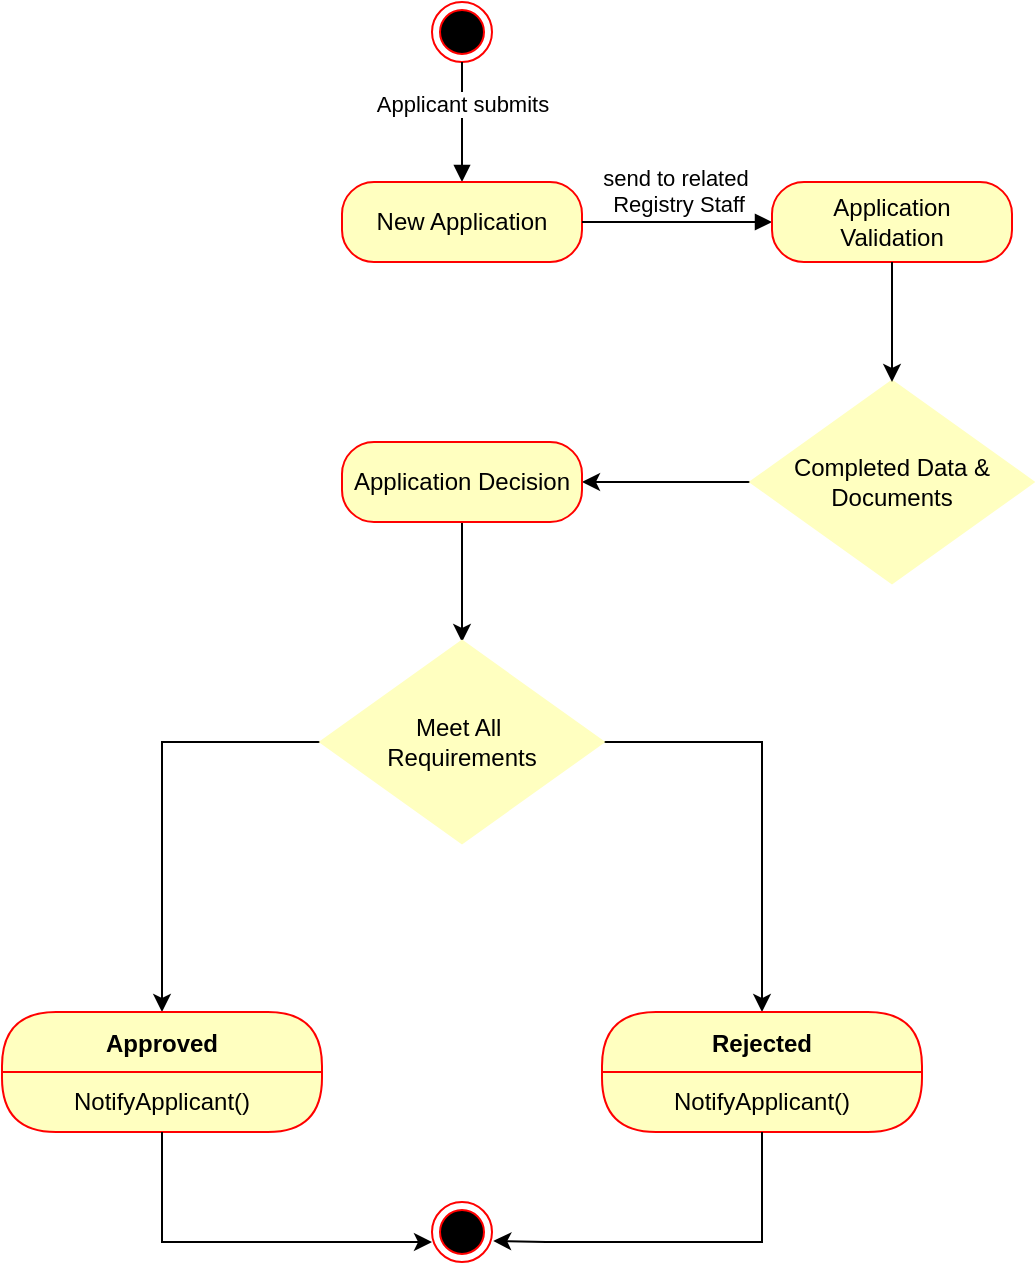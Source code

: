 <mxfile version="24.7.16">
  <diagram name="Page-1" id="bEX4h_K71wkaQyJwmbms">
    <mxGraphModel dx="1866" dy="566" grid="1" gridSize="10" guides="1" tooltips="1" connect="1" arrows="1" fold="1" page="1" pageScale="1" pageWidth="827" pageHeight="1169" math="0" shadow="0">
      <root>
        <mxCell id="0" />
        <mxCell id="1" parent="0" />
        <mxCell id="BYFe8m7S0VlNQ-2gdVnh-1" value="" style="ellipse;html=1;shape=endState;fillColor=#000000;strokeColor=#ff0000;" vertex="1" parent="1">
          <mxGeometry x="110" y="80" width="30" height="30" as="geometry" />
        </mxCell>
        <mxCell id="BYFe8m7S0VlNQ-2gdVnh-2" value="Applicant submits" style="html=1;verticalAlign=bottom;endArrow=block;curved=0;rounded=0;exitX=0.5;exitY=1;exitDx=0;exitDy=0;entryX=0.5;entryY=0;entryDx=0;entryDy=0;" edge="1" parent="1" source="BYFe8m7S0VlNQ-2gdVnh-1" target="BYFe8m7S0VlNQ-2gdVnh-3">
          <mxGeometry width="80" relative="1" as="geometry">
            <mxPoint x="370" y="360" as="sourcePoint" />
            <mxPoint x="125" y="160" as="targetPoint" />
          </mxGeometry>
        </mxCell>
        <mxCell id="BYFe8m7S0VlNQ-2gdVnh-3" value="New Application" style="rounded=1;whiteSpace=wrap;html=1;arcSize=40;fontColor=#000000;fillColor=#ffffc0;strokeColor=#ff0000;" vertex="1" parent="1">
          <mxGeometry x="65" y="170" width="120" height="40" as="geometry" />
        </mxCell>
        <mxCell id="BYFe8m7S0VlNQ-2gdVnh-5" value="send to related&amp;nbsp;&lt;div&gt;Registry Staff&lt;/div&gt;" style="html=1;verticalAlign=bottom;endArrow=block;curved=0;rounded=0;exitX=1;exitY=0.5;exitDx=0;exitDy=0;" edge="1" parent="1" source="BYFe8m7S0VlNQ-2gdVnh-3" target="BYFe8m7S0VlNQ-2gdVnh-6">
          <mxGeometry width="80" relative="1" as="geometry">
            <mxPoint x="230" y="190" as="sourcePoint" />
            <mxPoint x="280" y="190" as="targetPoint" />
          </mxGeometry>
        </mxCell>
        <mxCell id="BYFe8m7S0VlNQ-2gdVnh-6" value="Application&lt;div&gt;Validation&lt;/div&gt;" style="rounded=1;whiteSpace=wrap;html=1;arcSize=40;fontColor=#000000;fillColor=#FFFFC0;strokeColor=#ff0000;" vertex="1" parent="1">
          <mxGeometry x="280" y="170" width="120" height="40" as="geometry" />
        </mxCell>
        <mxCell id="BYFe8m7S0VlNQ-2gdVnh-11" style="edgeStyle=orthogonalEdgeStyle;rounded=0;orthogonalLoop=1;jettySize=auto;html=1;exitX=0;exitY=0.5;exitDx=0;exitDy=0;exitPerimeter=0;entryX=1;entryY=0.5;entryDx=0;entryDy=0;" edge="1" parent="1" source="BYFe8m7S0VlNQ-2gdVnh-7" target="BYFe8m7S0VlNQ-2gdVnh-8">
          <mxGeometry relative="1" as="geometry" />
        </mxCell>
        <mxCell id="BYFe8m7S0VlNQ-2gdVnh-7" value="Completed Data &amp;amp; Documents" style="strokeWidth=2;html=1;shape=mxgraph.flowchart.decision;whiteSpace=wrap;fillColor=#FFFFC0;strokeColor=#FFFFC0;" vertex="1" parent="1">
          <mxGeometry x="270" y="270" width="140" height="100" as="geometry" />
        </mxCell>
        <mxCell id="BYFe8m7S0VlNQ-2gdVnh-30" style="edgeStyle=orthogonalEdgeStyle;rounded=0;orthogonalLoop=1;jettySize=auto;html=1;exitX=0.5;exitY=1;exitDx=0;exitDy=0;" edge="1" parent="1" source="BYFe8m7S0VlNQ-2gdVnh-8" target="BYFe8m7S0VlNQ-2gdVnh-12">
          <mxGeometry relative="1" as="geometry" />
        </mxCell>
        <mxCell id="BYFe8m7S0VlNQ-2gdVnh-8" value="Application Decision" style="rounded=1;whiteSpace=wrap;html=1;arcSize=40;fontColor=#000000;fillColor=#ffffc0;strokeColor=#ff0000;" vertex="1" parent="1">
          <mxGeometry x="65" y="300" width="120" height="40" as="geometry" />
        </mxCell>
        <mxCell id="BYFe8m7S0VlNQ-2gdVnh-10" style="edgeStyle=orthogonalEdgeStyle;rounded=0;orthogonalLoop=1;jettySize=auto;html=1;exitX=0.5;exitY=1;exitDx=0;exitDy=0;entryX=0.5;entryY=0;entryDx=0;entryDy=0;entryPerimeter=0;" edge="1" parent="1" source="BYFe8m7S0VlNQ-2gdVnh-6" target="BYFe8m7S0VlNQ-2gdVnh-7">
          <mxGeometry relative="1" as="geometry" />
        </mxCell>
        <mxCell id="BYFe8m7S0VlNQ-2gdVnh-25" style="edgeStyle=orthogonalEdgeStyle;rounded=0;orthogonalLoop=1;jettySize=auto;html=1;exitX=0;exitY=0.5;exitDx=0;exitDy=0;exitPerimeter=0;entryX=0.5;entryY=0;entryDx=0;entryDy=0;" edge="1" parent="1" source="BYFe8m7S0VlNQ-2gdVnh-12" target="BYFe8m7S0VlNQ-2gdVnh-20">
          <mxGeometry relative="1" as="geometry" />
        </mxCell>
        <mxCell id="BYFe8m7S0VlNQ-2gdVnh-26" style="edgeStyle=orthogonalEdgeStyle;rounded=0;orthogonalLoop=1;jettySize=auto;html=1;exitX=1;exitY=0.5;exitDx=0;exitDy=0;exitPerimeter=0;entryX=0.5;entryY=0;entryDx=0;entryDy=0;" edge="1" parent="1" source="BYFe8m7S0VlNQ-2gdVnh-12" target="BYFe8m7S0VlNQ-2gdVnh-13">
          <mxGeometry relative="1" as="geometry" />
        </mxCell>
        <mxCell id="BYFe8m7S0VlNQ-2gdVnh-12" value="Meet All&amp;nbsp;&lt;div&gt;Requirements&lt;/div&gt;" style="strokeWidth=2;html=1;shape=mxgraph.flowchart.decision;whiteSpace=wrap;fillColor=#FFFFC0;strokeColor=#FFFFC0;" vertex="1" parent="1">
          <mxGeometry x="55" y="400" width="140" height="100" as="geometry" />
        </mxCell>
        <mxCell id="BYFe8m7S0VlNQ-2gdVnh-13" value="Rejected" style="swimlane;fontStyle=1;align=center;verticalAlign=middle;childLayout=stackLayout;horizontal=1;startSize=30;horizontalStack=0;resizeParent=0;resizeLast=1;container=0;fontColor=#000000;collapsible=0;rounded=1;arcSize=30;strokeColor=#ff0000;fillColor=#ffffc0;swimlaneFillColor=#ffffc0;dropTarget=0;" vertex="1" parent="1">
          <mxGeometry x="195" y="585" width="160" height="60" as="geometry" />
        </mxCell>
        <mxCell id="BYFe8m7S0VlNQ-2gdVnh-14" value="NotifyApplicant()" style="text;html=1;strokeColor=none;fillColor=none;align=center;verticalAlign=middle;spacingLeft=4;spacingRight=4;whiteSpace=wrap;overflow=hidden;rotatable=0;fontColor=#000000;" vertex="1" parent="BYFe8m7S0VlNQ-2gdVnh-13">
          <mxGeometry y="30" width="160" height="30" as="geometry" />
        </mxCell>
        <mxCell id="BYFe8m7S0VlNQ-2gdVnh-20" value="Approved" style="swimlane;fontStyle=1;align=center;verticalAlign=middle;childLayout=stackLayout;horizontal=1;startSize=30;horizontalStack=0;resizeParent=0;resizeLast=1;container=0;fontColor=#000000;collapsible=0;rounded=1;arcSize=30;strokeColor=#ff0000;fillColor=#ffffc0;swimlaneFillColor=#ffffc0;dropTarget=0;" vertex="1" parent="1">
          <mxGeometry x="-105" y="585" width="160" height="60" as="geometry" />
        </mxCell>
        <mxCell id="BYFe8m7S0VlNQ-2gdVnh-21" value="NotifyApplicant()" style="text;html=1;strokeColor=none;fillColor=none;align=center;verticalAlign=middle;spacingLeft=4;spacingRight=4;whiteSpace=wrap;overflow=hidden;rotatable=0;fontColor=#000000;" vertex="1" parent="BYFe8m7S0VlNQ-2gdVnh-20">
          <mxGeometry y="30" width="160" height="30" as="geometry" />
        </mxCell>
        <mxCell id="BYFe8m7S0VlNQ-2gdVnh-27" value="" style="ellipse;html=1;shape=endState;fillColor=#000000;strokeColor=#ff0000;" vertex="1" parent="1">
          <mxGeometry x="110" y="680" width="30" height="30" as="geometry" />
        </mxCell>
        <mxCell id="BYFe8m7S0VlNQ-2gdVnh-28" style="edgeStyle=orthogonalEdgeStyle;rounded=0;orthogonalLoop=1;jettySize=auto;html=1;entryX=1.021;entryY=0.648;entryDx=0;entryDy=0;entryPerimeter=0;" edge="1" parent="1" source="BYFe8m7S0VlNQ-2gdVnh-14" target="BYFe8m7S0VlNQ-2gdVnh-27">
          <mxGeometry relative="1" as="geometry">
            <Array as="points">
              <mxPoint x="275" y="700" />
              <mxPoint x="167" y="700" />
            </Array>
          </mxGeometry>
        </mxCell>
        <mxCell id="BYFe8m7S0VlNQ-2gdVnh-29" style="edgeStyle=orthogonalEdgeStyle;rounded=0;orthogonalLoop=1;jettySize=auto;html=1;exitX=0.5;exitY=1;exitDx=0;exitDy=0;entryX=0;entryY=0.667;entryDx=0;entryDy=0;entryPerimeter=0;" edge="1" parent="1" source="BYFe8m7S0VlNQ-2gdVnh-21" target="BYFe8m7S0VlNQ-2gdVnh-27">
          <mxGeometry relative="1" as="geometry">
            <Array as="points">
              <mxPoint x="-25" y="700" />
            </Array>
          </mxGeometry>
        </mxCell>
      </root>
    </mxGraphModel>
  </diagram>
</mxfile>
